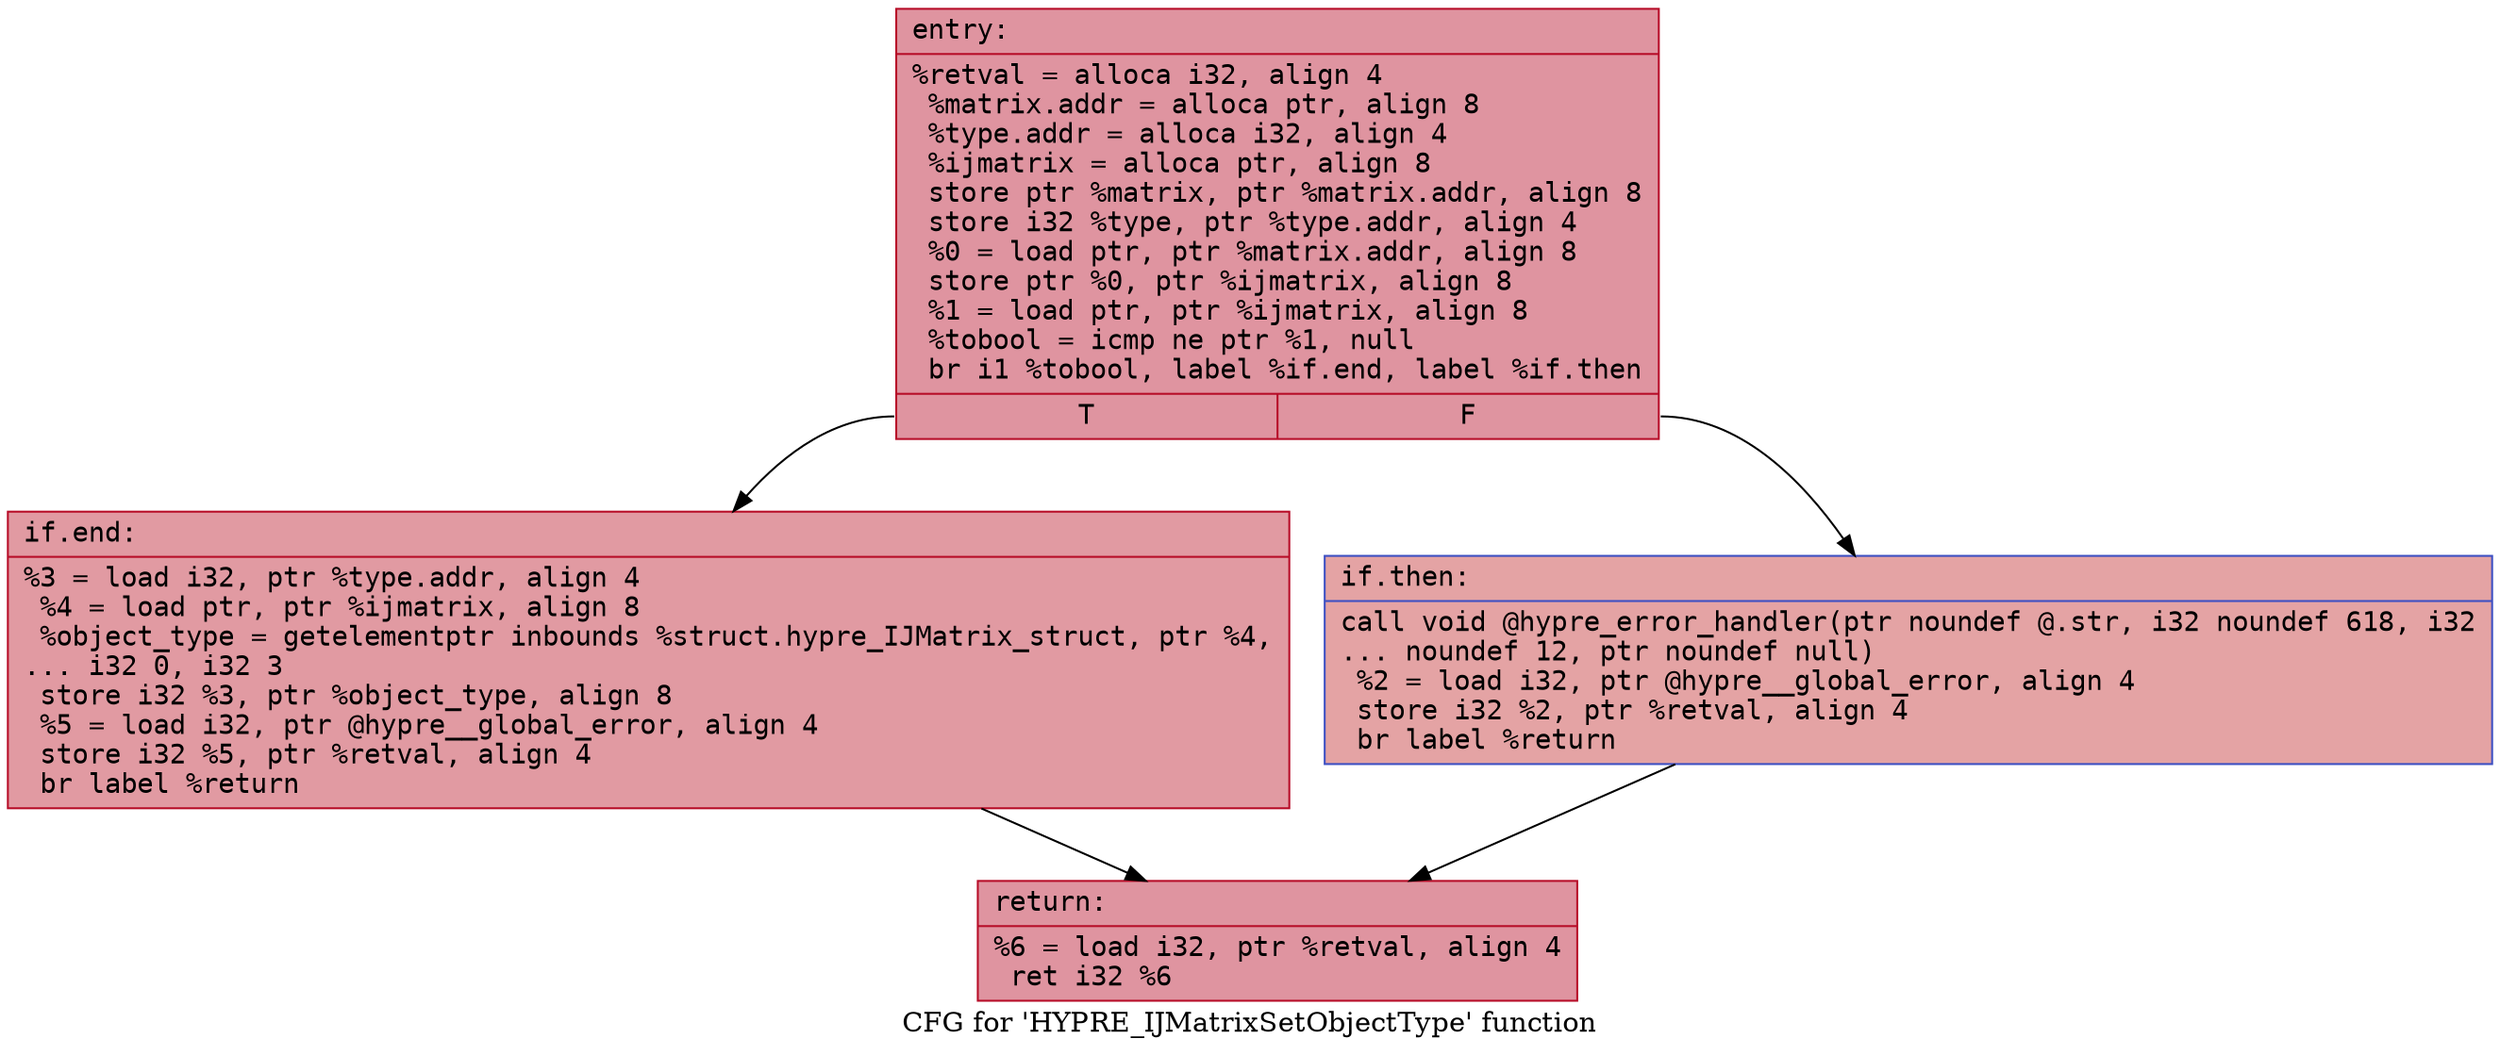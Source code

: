digraph "CFG for 'HYPRE_IJMatrixSetObjectType' function" {
	label="CFG for 'HYPRE_IJMatrixSetObjectType' function";

	Node0x55c120a564e0 [shape=record,color="#b70d28ff", style=filled, fillcolor="#b70d2870" fontname="Courier",label="{entry:\l|  %retval = alloca i32, align 4\l  %matrix.addr = alloca ptr, align 8\l  %type.addr = alloca i32, align 4\l  %ijmatrix = alloca ptr, align 8\l  store ptr %matrix, ptr %matrix.addr, align 8\l  store i32 %type, ptr %type.addr, align 4\l  %0 = load ptr, ptr %matrix.addr, align 8\l  store ptr %0, ptr %ijmatrix, align 8\l  %1 = load ptr, ptr %ijmatrix, align 8\l  %tobool = icmp ne ptr %1, null\l  br i1 %tobool, label %if.end, label %if.then\l|{<s0>T|<s1>F}}"];
	Node0x55c120a564e0:s0 -> Node0x55c120a405b0[tooltip="entry -> if.end\nProbability 62.50%" ];
	Node0x55c120a564e0:s1 -> Node0x55c120a40620[tooltip="entry -> if.then\nProbability 37.50%" ];
	Node0x55c120a40620 [shape=record,color="#3d50c3ff", style=filled, fillcolor="#c32e3170" fontname="Courier",label="{if.then:\l|  call void @hypre_error_handler(ptr noundef @.str, i32 noundef 618, i32\l... noundef 12, ptr noundef null)\l  %2 = load i32, ptr @hypre__global_error, align 4\l  store i32 %2, ptr %retval, align 4\l  br label %return\l}"];
	Node0x55c120a40620 -> Node0x55c120a40a80[tooltip="if.then -> return\nProbability 100.00%" ];
	Node0x55c120a405b0 [shape=record,color="#b70d28ff", style=filled, fillcolor="#bb1b2c70" fontname="Courier",label="{if.end:\l|  %3 = load i32, ptr %type.addr, align 4\l  %4 = load ptr, ptr %ijmatrix, align 8\l  %object_type = getelementptr inbounds %struct.hypre_IJMatrix_struct, ptr %4,\l... i32 0, i32 3\l  store i32 %3, ptr %object_type, align 8\l  %5 = load i32, ptr @hypre__global_error, align 4\l  store i32 %5, ptr %retval, align 4\l  br label %return\l}"];
	Node0x55c120a405b0 -> Node0x55c120a40a80[tooltip="if.end -> return\nProbability 100.00%" ];
	Node0x55c120a40a80 [shape=record,color="#b70d28ff", style=filled, fillcolor="#b70d2870" fontname="Courier",label="{return:\l|  %6 = load i32, ptr %retval, align 4\l  ret i32 %6\l}"];
}
